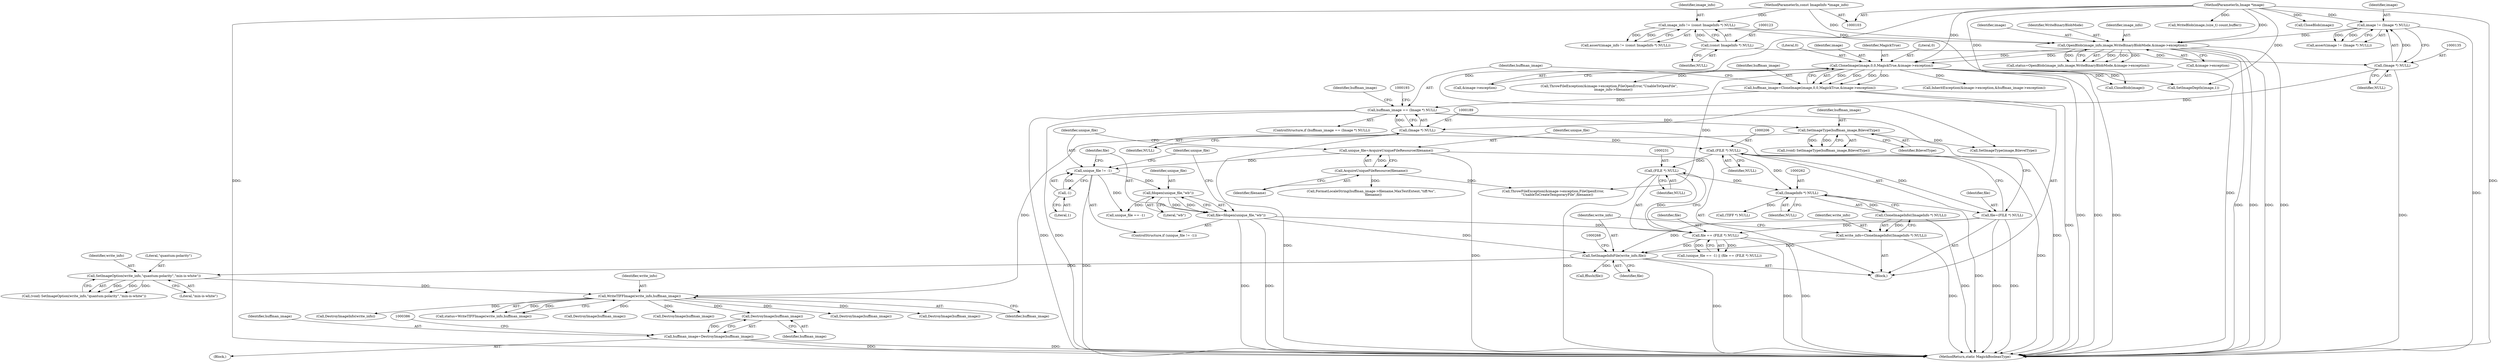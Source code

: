 digraph "0_ImageMagick_10b3823a7619ed22d42764733eb052c4159bc8c1_3@pointer" {
"1000383" [label="(Call,DestroyImage(huffman_image))"];
"1000295" [label="(Call,WriteTIFFImage(write_info,huffman_image))"];
"1000289" [label="(Call,SetImageOption(write_info,\"quantum:polarity\",\"min-is-white\"))"];
"1000264" [label="(Call,SetImageInfoFile(write_info,file))"];
"1000258" [label="(Call,write_info=CloneImageInfo((ImageInfo *) NULL))"];
"1000260" [label="(Call,CloneImageInfo((ImageInfo *) NULL))"];
"1000261" [label="(Call,(ImageInfo *) NULL)"];
"1000205" [label="(Call,(FILE *) NULL)"];
"1000188" [label="(Call,(Image *) NULL)"];
"1000134" [label="(Call,(Image *) NULL)"];
"1000122" [label="(Call,(const ImageInfo *) NULL)"];
"1000230" [label="(Call,(FILE *) NULL)"];
"1000228" [label="(Call,file == (FILE *) NULL)"];
"1000217" [label="(Call,file=fdopen(unique_file,\"wb\"))"];
"1000219" [label="(Call,fdopen(unique_file,\"wb\"))"];
"1000213" [label="(Call,unique_file != -1)"];
"1000208" [label="(Call,unique_file=AcquireUniqueFileResource(filename))"];
"1000210" [label="(Call,AcquireUniqueFileResource(filename))"];
"1000215" [label="(Call,-1)"];
"1000203" [label="(Call,file=(FILE *) NULL)"];
"1000255" [label="(Call,SetImageType(huffman_image,BilevelType))"];
"1000186" [label="(Call,huffman_image == (Image *) NULL)"];
"1000174" [label="(Call,huffman_image=CloneImage(image,0,0,MagickTrue,&image->exception))"];
"1000176" [label="(Call,CloneImage(image,0,0,MagickTrue,&image->exception))"];
"1000160" [label="(Call,OpenBlob(image_info,image,WriteBinaryBlobMode,&image->exception))"];
"1000120" [label="(Call,image_info != (const ImageInfo *) NULL)"];
"1000104" [label="(MethodParameterIn,const ImageInfo *image_info)"];
"1000132" [label="(Call,image != (Image *) NULL)"];
"1000105" [label="(MethodParameterIn,Image *image)"];
"1000381" [label="(Call,huffman_image=DestroyImage(huffman_image))"];
"1000219" [label="(Call,fdopen(unique_file,\"wb\"))"];
"1000263" [label="(Identifier,NULL)"];
"1000274" [label="(Call,SetImageType(image,BilevelType))"];
"1000163" [label="(Identifier,WriteBinaryBlobMode)"];
"1000384" [label="(Identifier,huffman_image)"];
"1000161" [label="(Identifier,image_info)"];
"1000378" [label="(Block,)"];
"1000257" [label="(Identifier,BilevelType)"];
"1000213" [label="(Call,unique_file != -1)"];
"1000176" [label="(Call,CloneImage(image,0,0,MagickTrue,&image->exception))"];
"1000232" [label="(Identifier,NULL)"];
"1000266" [label="(Identifier,file)"];
"1000179" [label="(Literal,0)"];
"1000297" [label="(Identifier,huffman_image)"];
"1000229" [label="(Identifier,file)"];
"1000291" [label="(Literal,\"quantum:polarity\")"];
"1000292" [label="(Literal,\"min-is-white\")"];
"1000304" [label="(Call,DestroyImageInfo(write_info))"];
"1000134" [label="(Call,(Image *) NULL)"];
"1000230" [label="(Call,(FILE *) NULL)"];
"1000186" [label="(Call,huffman_image == (Image *) NULL)"];
"1000487" [label="(Call,WriteBlob(image,(size_t) count,buffer))"];
"1000212" [label="(ControlStructure,if (unique_file != -1))"];
"1000228" [label="(Call,file == (FILE *) NULL)"];
"1000293" [label="(Call,status=WriteTIFFImage(write_info,huffman_image))"];
"1000185" [label="(ControlStructure,if (huffman_image == (Image *) NULL))"];
"1000300" [label="(Call,fflush(file))"];
"1000382" [label="(Identifier,huffman_image)"];
"1000104" [label="(MethodParameterIn,const ImageInfo *image_info)"];
"1000261" [label="(Call,(ImageInfo *) NULL)"];
"1000132" [label="(Call,image != (Image *) NULL)"];
"1000177" [label="(Identifier,image)"];
"1000203" [label="(Call,file=(FILE *) NULL)"];
"1000211" [label="(Identifier,filename)"];
"1000290" [label="(Identifier,write_info)"];
"1000205" [label="(Call,(FILE *) NULL)"];
"1000131" [label="(Call,assert(image != (Image *) NULL))"];
"1000174" [label="(Call,huffman_image=CloneImage(image,0,0,MagickTrue,&image->exception))"];
"1000523" [label="(MethodReturn,static MagickBooleanType)"];
"1000260" [label="(Call,CloneImageInfo((ImageInfo *) NULL))"];
"1000164" [label="(Call,&image->exception)"];
"1000381" [label="(Call,huffman_image=DestroyImage(huffman_image))"];
"1000190" [label="(Identifier,NULL)"];
"1000287" [label="(Call,(void) SetImageOption(write_info,\"quantum:polarity\",\"min-is-white\"))"];
"1000259" [label="(Identifier,write_info)"];
"1000221" [label="(Literal,\"wb\")"];
"1000207" [label="(Identifier,NULL)"];
"1000342" [label="(Call,(TIFF *) NULL)"];
"1000160" [label="(Call,OpenBlob(image_info,image,WriteBinaryBlobMode,&image->exception))"];
"1000217" [label="(Call,file=fdopen(unique_file,\"wb\"))"];
"1000507" [label="(Call,DestroyImage(huffman_image))"];
"1000224" [label="(Call,unique_file == -1)"];
"1000119" [label="(Call,assert(image_info != (const ImageInfo *) NULL))"];
"1000295" [label="(Call,WriteTIFFImage(write_info,huffman_image))"];
"1000158" [label="(Call,status=OpenBlob(image_info,image,WriteBinaryBlobMode,&image->exception))"];
"1000225" [label="(Identifier,unique_file)"];
"1000187" [label="(Identifier,huffman_image)"];
"1000215" [label="(Call,-1)"];
"1000311" [label="(Call,InheritException(&image->exception,&huffman_image->exception))"];
"1000122" [label="(Call,(const ImageInfo *) NULL)"];
"1000136" [label="(Identifier,NULL)"];
"1000209" [label="(Identifier,unique_file)"];
"1000256" [label="(Identifier,huffman_image)"];
"1000296" [label="(Identifier,write_info)"];
"1000445" [label="(Call,DestroyImage(huffman_image))"];
"1000188" [label="(Call,(Image *) NULL)"];
"1000200" [label="(Identifier,huffman_image)"];
"1000181" [label="(Call,&image->exception)"];
"1000264" [label="(Call,SetImageInfoFile(write_info,file))"];
"1000358" [label="(Call,ThrowFileException(&image->exception,FileOpenError,\"UnableToOpenFile\",\n        image_info->filename))"];
"1000348" [label="(Call,DestroyImage(huffman_image))"];
"1000322" [label="(Call,DestroyImage(huffman_image))"];
"1000121" [label="(Identifier,image_info)"];
"1000519" [label="(Call,CloseBlob(image))"];
"1000220" [label="(Identifier,unique_file)"];
"1000218" [label="(Identifier,file)"];
"1000180" [label="(Identifier,MagickTrue)"];
"1000223" [label="(Call,(unique_file == -1) || (file == (FILE *) NULL))"];
"1000253" [label="(Call,(void) SetImageType(huffman_image,BilevelType))"];
"1000120" [label="(Call,image_info != (const ImageInfo *) NULL)"];
"1000234" [label="(Call,ThrowFileException(&image->exception,FileOpenError,\n        \"UnableToCreateTemporaryFile\",filename))"];
"1000124" [label="(Identifier,NULL)"];
"1000246" [label="(Call,FormatLocaleString(huffman_image->filename,MaxTextExtent,\"tiff:%s\",\n    filename))"];
"1000269" [label="(Call,SetImageDepth(image,1))"];
"1000265" [label="(Identifier,write_info)"];
"1000175" [label="(Identifier,huffman_image)"];
"1000162" [label="(Identifier,image)"];
"1000194" [label="(Call,CloseBlob(image))"];
"1000204" [label="(Identifier,file)"];
"1000214" [label="(Identifier,unique_file)"];
"1000216" [label="(Literal,1)"];
"1000383" [label="(Call,DestroyImage(huffman_image))"];
"1000210" [label="(Call,AcquireUniqueFileResource(filename))"];
"1000258" [label="(Call,write_info=CloneImageInfo((ImageInfo *) NULL))"];
"1000133" [label="(Identifier,image)"];
"1000289" [label="(Call,SetImageOption(write_info,\"quantum:polarity\",\"min-is-white\"))"];
"1000178" [label="(Literal,0)"];
"1000208" [label="(Call,unique_file=AcquireUniqueFileResource(filename))"];
"1000105" [label="(MethodParameterIn,Image *image)"];
"1000106" [label="(Block,)"];
"1000255" [label="(Call,SetImageType(huffman_image,BilevelType))"];
"1000383" -> "1000381"  [label="AST: "];
"1000383" -> "1000384"  [label="CFG: "];
"1000384" -> "1000383"  [label="AST: "];
"1000381" -> "1000383"  [label="CFG: "];
"1000383" -> "1000381"  [label="DDG: "];
"1000295" -> "1000383"  [label="DDG: "];
"1000295" -> "1000293"  [label="AST: "];
"1000295" -> "1000297"  [label="CFG: "];
"1000296" -> "1000295"  [label="AST: "];
"1000297" -> "1000295"  [label="AST: "];
"1000293" -> "1000295"  [label="CFG: "];
"1000295" -> "1000293"  [label="DDG: "];
"1000295" -> "1000293"  [label="DDG: "];
"1000289" -> "1000295"  [label="DDG: "];
"1000255" -> "1000295"  [label="DDG: "];
"1000295" -> "1000304"  [label="DDG: "];
"1000295" -> "1000322"  [label="DDG: "];
"1000295" -> "1000348"  [label="DDG: "];
"1000295" -> "1000445"  [label="DDG: "];
"1000295" -> "1000507"  [label="DDG: "];
"1000289" -> "1000287"  [label="AST: "];
"1000289" -> "1000292"  [label="CFG: "];
"1000290" -> "1000289"  [label="AST: "];
"1000291" -> "1000289"  [label="AST: "];
"1000292" -> "1000289"  [label="AST: "];
"1000287" -> "1000289"  [label="CFG: "];
"1000289" -> "1000287"  [label="DDG: "];
"1000289" -> "1000287"  [label="DDG: "];
"1000289" -> "1000287"  [label="DDG: "];
"1000264" -> "1000289"  [label="DDG: "];
"1000264" -> "1000106"  [label="AST: "];
"1000264" -> "1000266"  [label="CFG: "];
"1000265" -> "1000264"  [label="AST: "];
"1000266" -> "1000264"  [label="AST: "];
"1000268" -> "1000264"  [label="CFG: "];
"1000264" -> "1000523"  [label="DDG: "];
"1000258" -> "1000264"  [label="DDG: "];
"1000228" -> "1000264"  [label="DDG: "];
"1000217" -> "1000264"  [label="DDG: "];
"1000203" -> "1000264"  [label="DDG: "];
"1000264" -> "1000300"  [label="DDG: "];
"1000258" -> "1000106"  [label="AST: "];
"1000258" -> "1000260"  [label="CFG: "];
"1000259" -> "1000258"  [label="AST: "];
"1000260" -> "1000258"  [label="AST: "];
"1000265" -> "1000258"  [label="CFG: "];
"1000258" -> "1000523"  [label="DDG: "];
"1000260" -> "1000258"  [label="DDG: "];
"1000260" -> "1000261"  [label="CFG: "];
"1000261" -> "1000260"  [label="AST: "];
"1000260" -> "1000523"  [label="DDG: "];
"1000261" -> "1000260"  [label="DDG: "];
"1000261" -> "1000263"  [label="CFG: "];
"1000262" -> "1000261"  [label="AST: "];
"1000263" -> "1000261"  [label="AST: "];
"1000261" -> "1000523"  [label="DDG: "];
"1000205" -> "1000261"  [label="DDG: "];
"1000230" -> "1000261"  [label="DDG: "];
"1000261" -> "1000342"  [label="DDG: "];
"1000205" -> "1000203"  [label="AST: "];
"1000205" -> "1000207"  [label="CFG: "];
"1000206" -> "1000205"  [label="AST: "];
"1000207" -> "1000205"  [label="AST: "];
"1000203" -> "1000205"  [label="CFG: "];
"1000205" -> "1000523"  [label="DDG: "];
"1000205" -> "1000203"  [label="DDG: "];
"1000188" -> "1000205"  [label="DDG: "];
"1000205" -> "1000230"  [label="DDG: "];
"1000188" -> "1000186"  [label="AST: "];
"1000188" -> "1000190"  [label="CFG: "];
"1000189" -> "1000188"  [label="AST: "];
"1000190" -> "1000188"  [label="AST: "];
"1000186" -> "1000188"  [label="CFG: "];
"1000188" -> "1000523"  [label="DDG: "];
"1000188" -> "1000186"  [label="DDG: "];
"1000134" -> "1000188"  [label="DDG: "];
"1000134" -> "1000132"  [label="AST: "];
"1000134" -> "1000136"  [label="CFG: "];
"1000135" -> "1000134"  [label="AST: "];
"1000136" -> "1000134"  [label="AST: "];
"1000132" -> "1000134"  [label="CFG: "];
"1000134" -> "1000523"  [label="DDG: "];
"1000134" -> "1000132"  [label="DDG: "];
"1000122" -> "1000134"  [label="DDG: "];
"1000122" -> "1000120"  [label="AST: "];
"1000122" -> "1000124"  [label="CFG: "];
"1000123" -> "1000122"  [label="AST: "];
"1000124" -> "1000122"  [label="AST: "];
"1000120" -> "1000122"  [label="CFG: "];
"1000122" -> "1000120"  [label="DDG: "];
"1000230" -> "1000228"  [label="AST: "];
"1000230" -> "1000232"  [label="CFG: "];
"1000231" -> "1000230"  [label="AST: "];
"1000232" -> "1000230"  [label="AST: "];
"1000228" -> "1000230"  [label="CFG: "];
"1000230" -> "1000523"  [label="DDG: "];
"1000230" -> "1000228"  [label="DDG: "];
"1000228" -> "1000223"  [label="AST: "];
"1000229" -> "1000228"  [label="AST: "];
"1000223" -> "1000228"  [label="CFG: "];
"1000228" -> "1000523"  [label="DDG: "];
"1000228" -> "1000523"  [label="DDG: "];
"1000228" -> "1000223"  [label="DDG: "];
"1000228" -> "1000223"  [label="DDG: "];
"1000217" -> "1000228"  [label="DDG: "];
"1000203" -> "1000228"  [label="DDG: "];
"1000217" -> "1000212"  [label="AST: "];
"1000217" -> "1000219"  [label="CFG: "];
"1000218" -> "1000217"  [label="AST: "];
"1000219" -> "1000217"  [label="AST: "];
"1000225" -> "1000217"  [label="CFG: "];
"1000217" -> "1000523"  [label="DDG: "];
"1000217" -> "1000523"  [label="DDG: "];
"1000219" -> "1000217"  [label="DDG: "];
"1000219" -> "1000217"  [label="DDG: "];
"1000219" -> "1000221"  [label="CFG: "];
"1000220" -> "1000219"  [label="AST: "];
"1000221" -> "1000219"  [label="AST: "];
"1000213" -> "1000219"  [label="DDG: "];
"1000219" -> "1000224"  [label="DDG: "];
"1000213" -> "1000212"  [label="AST: "];
"1000213" -> "1000215"  [label="CFG: "];
"1000214" -> "1000213"  [label="AST: "];
"1000215" -> "1000213"  [label="AST: "];
"1000218" -> "1000213"  [label="CFG: "];
"1000225" -> "1000213"  [label="CFG: "];
"1000213" -> "1000523"  [label="DDG: "];
"1000208" -> "1000213"  [label="DDG: "];
"1000215" -> "1000213"  [label="DDG: "];
"1000213" -> "1000224"  [label="DDG: "];
"1000208" -> "1000106"  [label="AST: "];
"1000208" -> "1000210"  [label="CFG: "];
"1000209" -> "1000208"  [label="AST: "];
"1000210" -> "1000208"  [label="AST: "];
"1000214" -> "1000208"  [label="CFG: "];
"1000208" -> "1000523"  [label="DDG: "];
"1000210" -> "1000208"  [label="DDG: "];
"1000210" -> "1000211"  [label="CFG: "];
"1000211" -> "1000210"  [label="AST: "];
"1000210" -> "1000234"  [label="DDG: "];
"1000210" -> "1000246"  [label="DDG: "];
"1000215" -> "1000216"  [label="CFG: "];
"1000216" -> "1000215"  [label="AST: "];
"1000203" -> "1000106"  [label="AST: "];
"1000204" -> "1000203"  [label="AST: "];
"1000209" -> "1000203"  [label="CFG: "];
"1000203" -> "1000523"  [label="DDG: "];
"1000203" -> "1000523"  [label="DDG: "];
"1000255" -> "1000253"  [label="AST: "];
"1000255" -> "1000257"  [label="CFG: "];
"1000256" -> "1000255"  [label="AST: "];
"1000257" -> "1000255"  [label="AST: "];
"1000253" -> "1000255"  [label="CFG: "];
"1000255" -> "1000253"  [label="DDG: "];
"1000255" -> "1000253"  [label="DDG: "];
"1000186" -> "1000255"  [label="DDG: "];
"1000255" -> "1000274"  [label="DDG: "];
"1000186" -> "1000185"  [label="AST: "];
"1000187" -> "1000186"  [label="AST: "];
"1000193" -> "1000186"  [label="CFG: "];
"1000200" -> "1000186"  [label="CFG: "];
"1000186" -> "1000523"  [label="DDG: "];
"1000186" -> "1000523"  [label="DDG: "];
"1000186" -> "1000523"  [label="DDG: "];
"1000174" -> "1000186"  [label="DDG: "];
"1000174" -> "1000106"  [label="AST: "];
"1000174" -> "1000176"  [label="CFG: "];
"1000175" -> "1000174"  [label="AST: "];
"1000176" -> "1000174"  [label="AST: "];
"1000187" -> "1000174"  [label="CFG: "];
"1000174" -> "1000523"  [label="DDG: "];
"1000176" -> "1000174"  [label="DDG: "];
"1000176" -> "1000174"  [label="DDG: "];
"1000176" -> "1000174"  [label="DDG: "];
"1000176" -> "1000174"  [label="DDG: "];
"1000176" -> "1000181"  [label="CFG: "];
"1000177" -> "1000176"  [label="AST: "];
"1000178" -> "1000176"  [label="AST: "];
"1000179" -> "1000176"  [label="AST: "];
"1000180" -> "1000176"  [label="AST: "];
"1000181" -> "1000176"  [label="AST: "];
"1000176" -> "1000523"  [label="DDG: "];
"1000176" -> "1000523"  [label="DDG: "];
"1000176" -> "1000523"  [label="DDG: "];
"1000160" -> "1000176"  [label="DDG: "];
"1000160" -> "1000176"  [label="DDG: "];
"1000105" -> "1000176"  [label="DDG: "];
"1000176" -> "1000194"  [label="DDG: "];
"1000176" -> "1000234"  [label="DDG: "];
"1000176" -> "1000269"  [label="DDG: "];
"1000176" -> "1000311"  [label="DDG: "];
"1000176" -> "1000358"  [label="DDG: "];
"1000160" -> "1000158"  [label="AST: "];
"1000160" -> "1000164"  [label="CFG: "];
"1000161" -> "1000160"  [label="AST: "];
"1000162" -> "1000160"  [label="AST: "];
"1000163" -> "1000160"  [label="AST: "];
"1000164" -> "1000160"  [label="AST: "];
"1000158" -> "1000160"  [label="CFG: "];
"1000160" -> "1000523"  [label="DDG: "];
"1000160" -> "1000523"  [label="DDG: "];
"1000160" -> "1000523"  [label="DDG: "];
"1000160" -> "1000523"  [label="DDG: "];
"1000160" -> "1000158"  [label="DDG: "];
"1000160" -> "1000158"  [label="DDG: "];
"1000160" -> "1000158"  [label="DDG: "];
"1000160" -> "1000158"  [label="DDG: "];
"1000120" -> "1000160"  [label="DDG: "];
"1000104" -> "1000160"  [label="DDG: "];
"1000132" -> "1000160"  [label="DDG: "];
"1000105" -> "1000160"  [label="DDG: "];
"1000120" -> "1000119"  [label="AST: "];
"1000121" -> "1000120"  [label="AST: "];
"1000119" -> "1000120"  [label="CFG: "];
"1000120" -> "1000523"  [label="DDG: "];
"1000120" -> "1000119"  [label="DDG: "];
"1000120" -> "1000119"  [label="DDG: "];
"1000104" -> "1000120"  [label="DDG: "];
"1000104" -> "1000103"  [label="AST: "];
"1000104" -> "1000523"  [label="DDG: "];
"1000132" -> "1000131"  [label="AST: "];
"1000133" -> "1000132"  [label="AST: "];
"1000131" -> "1000132"  [label="CFG: "];
"1000132" -> "1000523"  [label="DDG: "];
"1000132" -> "1000131"  [label="DDG: "];
"1000132" -> "1000131"  [label="DDG: "];
"1000105" -> "1000132"  [label="DDG: "];
"1000105" -> "1000103"  [label="AST: "];
"1000105" -> "1000523"  [label="DDG: "];
"1000105" -> "1000194"  [label="DDG: "];
"1000105" -> "1000269"  [label="DDG: "];
"1000105" -> "1000274"  [label="DDG: "];
"1000105" -> "1000487"  [label="DDG: "];
"1000105" -> "1000519"  [label="DDG: "];
"1000381" -> "1000378"  [label="AST: "];
"1000382" -> "1000381"  [label="AST: "];
"1000386" -> "1000381"  [label="CFG: "];
"1000381" -> "1000523"  [label="DDG: "];
"1000381" -> "1000523"  [label="DDG: "];
}
